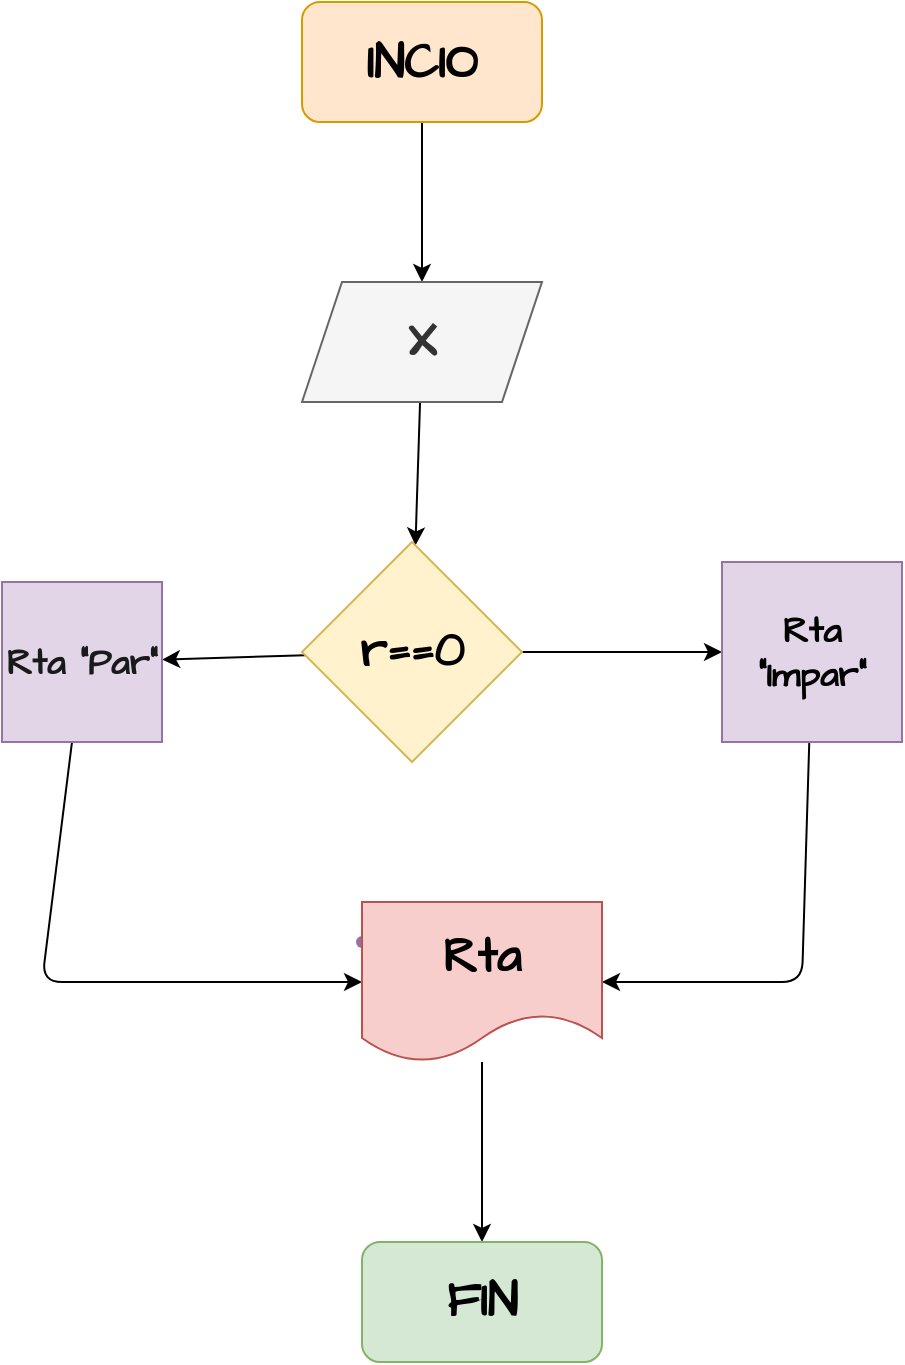 <mxfile>
    <diagram id="KZzhfsLisiKibLx5rpXB" name="Página-1">
        <mxGraphModel dx="662" dy="401" grid="1" gridSize="10" guides="1" tooltips="1" connect="1" arrows="1" fold="1" page="1" pageScale="1" pageWidth="827" pageHeight="1169" math="0" shadow="0">
            <root>
                <mxCell id="0"/>
                <mxCell id="1" parent="0"/>
                <mxCell id="4" value="" style="edgeStyle=none;html=1;fontFamily=Architects Daughter;fontSource=https%3A%2F%2Ffonts.googleapis.com%2Fcss%3Ffamily%3DArchitects%2BDaughter;fontColor=#000000;" edge="1" parent="1" source="2">
                    <mxGeometry relative="1" as="geometry">
                        <mxPoint x="290" y="180" as="targetPoint"/>
                    </mxGeometry>
                </mxCell>
                <mxCell id="2" value="&lt;h1&gt;&lt;font color=&quot;#000000&quot; data-font-src=&quot;https://fonts.googleapis.com/css?family=Architects+Daughter&quot; face=&quot;Architects Daughter&quot;&gt;INCIO&lt;/font&gt;&lt;/h1&gt;" style="rounded=1;whiteSpace=wrap;html=1;fillColor=#ffe6cc;strokeColor=#d79b00;" vertex="1" parent="1">
                    <mxGeometry x="230" y="40" width="120" height="60" as="geometry"/>
                </mxCell>
                <mxCell id="7" value="" style="edgeStyle=none;html=1;fontFamily=Architects Daughter;fontSource=https%3A%2F%2Ffonts.googleapis.com%2Fcss%3Ffamily%3DArchitects%2BDaughter;fontColor=#000000;" edge="1" parent="1" source="5" target="6">
                    <mxGeometry relative="1" as="geometry"/>
                </mxCell>
                <mxCell id="5" value="&lt;h1&gt;X&lt;/h1&gt;" style="shape=parallelogram;perimeter=parallelogramPerimeter;whiteSpace=wrap;html=1;fixedSize=1;fontFamily=Architects Daughter;fontSource=https%3A%2F%2Ffonts.googleapis.com%2Fcss%3Ffamily%3DArchitects%2BDaughter;fontColor=#333333;fillColor=#f5f5f5;strokeColor=#666666;" vertex="1" parent="1">
                    <mxGeometry x="230" y="180" width="120" height="60" as="geometry"/>
                </mxCell>
                <mxCell id="9" value="" style="edgeStyle=none;html=1;fontFamily=Architects Daughter;fontSource=https%3A%2F%2Ffonts.googleapis.com%2Fcss%3Ffamily%3DArchitects%2BDaughter;fontColor=#000000;" edge="1" parent="1" source="6" target="8">
                    <mxGeometry relative="1" as="geometry"/>
                </mxCell>
                <mxCell id="11" value="" style="edgeStyle=none;html=1;fontFamily=Architects Daughter;fontSource=https%3A%2F%2Ffonts.googleapis.com%2Fcss%3Ffamily%3DArchitects%2BDaughter;fontColor=#000000;" edge="1" parent="1" source="6" target="10">
                    <mxGeometry relative="1" as="geometry"/>
                </mxCell>
                <mxCell id="6" value="&lt;h1&gt;&lt;font color=&quot;#000000&quot;&gt;r==0&lt;/font&gt;&lt;/h1&gt;" style="rhombus;whiteSpace=wrap;html=1;fontFamily=Architects Daughter;fillColor=#fff2cc;strokeColor=#d6b656;fontSource=https%3A%2F%2Ffonts.googleapis.com%2Fcss%3Ffamily%3DArchitects%2BDaughter;" vertex="1" parent="1">
                    <mxGeometry x="230" y="310" width="110" height="110" as="geometry"/>
                </mxCell>
                <mxCell id="22" value="" style="edgeStyle=none;html=1;fontFamily=Architects Daughter;fontSource=https%3A%2F%2Ffonts.googleapis.com%2Fcss%3Ffamily%3DArchitects%2BDaughter;fontColor=#000000;endArrow=classic;endFill=1;" edge="1" parent="1" source="8" target="15">
                    <mxGeometry relative="1" as="geometry">
                        <mxPoint x="480" y="520" as="targetPoint"/>
                        <Array as="points">
                            <mxPoint x="480" y="530"/>
                        </Array>
                    </mxGeometry>
                </mxCell>
                <mxCell id="8" value="&lt;h2&gt;&lt;font color=&quot;#000000&quot;&gt;Rta &quot;Impar&quot;&lt;/font&gt;&lt;/h2&gt;" style="whiteSpace=wrap;html=1;aspect=fixed;fontFamily=Architects Daughter;fontSource=https%3A%2F%2Ffonts.googleapis.com%2Fcss%3Ffamily%3DArchitects%2BDaughter;fillColor=#e1d5e7;strokeColor=#9673a6;" vertex="1" parent="1">
                    <mxGeometry x="440" y="320" width="90" height="90" as="geometry"/>
                </mxCell>
                <mxCell id="14" value="" style="edgeStyle=none;html=1;fontFamily=Architects Daughter;fontSource=https%3A%2F%2Ffonts.googleapis.com%2Fcss%3Ffamily%3DArchitects%2BDaughter;fontColor=#000000;entryX=0;entryY=0.5;entryDx=0;entryDy=0;" edge="1" parent="1" source="10" target="15">
                    <mxGeometry relative="1" as="geometry">
                        <Array as="points">
                            <mxPoint x="100" y="530"/>
                        </Array>
                    </mxGeometry>
                </mxCell>
                <mxCell id="10" value="&lt;h2&gt;&lt;font color=&quot;#1a1a1a&quot;&gt;Rta &quot;Par&quot;&lt;/font&gt;&lt;/h2&gt;" style="whiteSpace=wrap;html=1;aspect=fixed;fontFamily=Architects Daughter;fontSource=https%3A%2F%2Ffonts.googleapis.com%2Fcss%3Ffamily%3DArchitects%2BDaughter;fillColor=#e1d5e7;strokeColor=#9673a6;" vertex="1" parent="1">
                    <mxGeometry x="80" y="330" width="80" height="80" as="geometry"/>
                </mxCell>
                <mxCell id="13" value="" style="shape=waypoint;sketch=0;size=6;pointerEvents=1;points=[];fillColor=#e1d5e7;resizable=0;rotatable=0;perimeter=centerPerimeter;snapToPoint=1;fontFamily=Architects Daughter;strokeColor=#9673a6;fontSource=https%3A%2F%2Ffonts.googleapis.com%2Fcss%3Ffamily%3DArchitects%2BDaughter;" vertex="1" parent="1">
                    <mxGeometry x="250" y="500" width="20" height="20" as="geometry"/>
                </mxCell>
                <mxCell id="24" value="" style="edgeStyle=none;html=1;fontFamily=Architects Daughter;fontSource=https%3A%2F%2Ffonts.googleapis.com%2Fcss%3Ffamily%3DArchitects%2BDaughter;fontColor=#000000;endArrow=classic;endFill=1;" edge="1" parent="1" source="15" target="23">
                    <mxGeometry relative="1" as="geometry"/>
                </mxCell>
                <mxCell id="15" value="&lt;h1&gt;&lt;font color=&quot;#000000&quot;&gt;Rta&lt;/font&gt;&lt;/h1&gt;" style="shape=document;whiteSpace=wrap;html=1;boundedLbl=1;fontFamily=Architects Daughter;fillColor=#f8cecc;strokeColor=#b85450;sketch=0;fontSource=https%3A%2F%2Ffonts.googleapis.com%2Fcss%3Ffamily%3DArchitects%2BDaughter;" vertex="1" parent="1">
                    <mxGeometry x="260" y="490" width="120" height="80" as="geometry"/>
                </mxCell>
                <mxCell id="23" value="&lt;h1&gt;&lt;font color=&quot;#000000&quot;&gt;FIN&lt;/font&gt;&lt;/h1&gt;" style="rounded=1;whiteSpace=wrap;html=1;fontFamily=Architects Daughter;fillColor=#d5e8d4;strokeColor=#82b366;sketch=0;fontSource=https%3A%2F%2Ffonts.googleapis.com%2Fcss%3Ffamily%3DArchitects%2BDaughter;" vertex="1" parent="1">
                    <mxGeometry x="260" y="660" width="120" height="60" as="geometry"/>
                </mxCell>
            </root>
        </mxGraphModel>
    </diagram>
</mxfile>